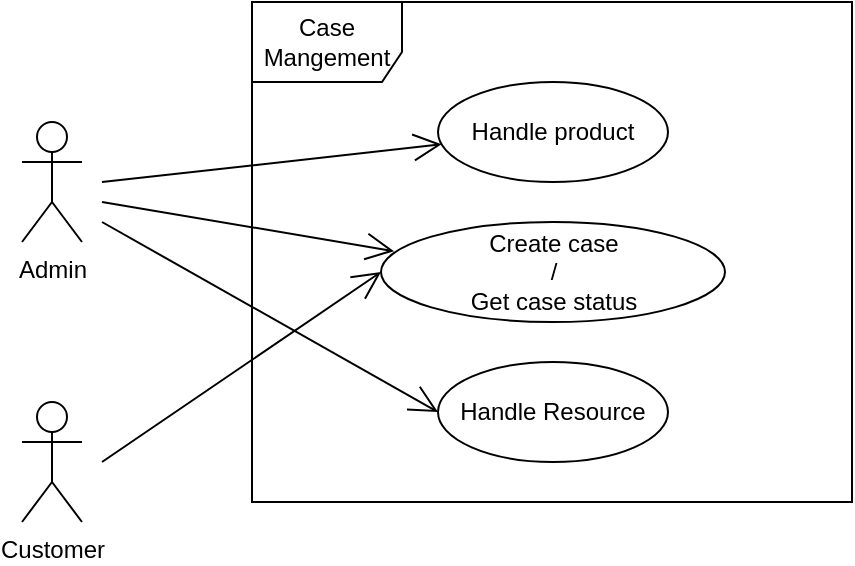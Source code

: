 <mxfile version="20.4.1" type="device"><diagram id="Cc1x7q5bIr0PyPdYBD-H" name="Page-1"><mxGraphModel dx="1038" dy="479" grid="1" gridSize="10" guides="1" tooltips="1" connect="1" arrows="1" fold="1" page="1" pageScale="1" pageWidth="850" pageHeight="1100" math="0" shadow="0"><root><mxCell id="0"/><mxCell id="1" parent="0"/><mxCell id="rRr9oFmO2WC43jhoCL1F-30" value="Case Mangement" style="shape=umlFrame;whiteSpace=wrap;html=1;width=75;height=40;" vertex="1" parent="1"><mxGeometry x="275" y="40" width="300" height="250" as="geometry"/></mxCell><mxCell id="rRr9oFmO2WC43jhoCL1F-31" value="Customer" style="shape=umlActor;verticalLabelPosition=bottom;verticalAlign=top;html=1;" vertex="1" parent="1"><mxGeometry x="160" y="240" width="30" height="60" as="geometry"/></mxCell><mxCell id="rRr9oFmO2WC43jhoCL1F-35" value="Admin" style="shape=umlActor;verticalLabelPosition=bottom;verticalAlign=top;html=1;" vertex="1" parent="1"><mxGeometry x="160" y="100" width="30" height="60" as="geometry"/></mxCell><mxCell id="rRr9oFmO2WC43jhoCL1F-37" value="Handle product" style="ellipse;whiteSpace=wrap;html=1;" vertex="1" parent="1"><mxGeometry x="368" y="80" width="115" height="50" as="geometry"/></mxCell><mxCell id="rRr9oFmO2WC43jhoCL1F-39" value="" style="endArrow=open;endFill=1;endSize=12;html=1;rounded=0;" edge="1" parent="1" target="rRr9oFmO2WC43jhoCL1F-37"><mxGeometry width="160" relative="1" as="geometry"><mxPoint x="200" y="130" as="sourcePoint"/><mxPoint x="230" y="80" as="targetPoint"/></mxGeometry></mxCell><mxCell id="rRr9oFmO2WC43jhoCL1F-41" value="Create case&lt;br&gt;/&lt;br&gt;Get case status" style="ellipse;whiteSpace=wrap;html=1;" vertex="1" parent="1"><mxGeometry x="339.5" y="150" width="172" height="50" as="geometry"/></mxCell><mxCell id="rRr9oFmO2WC43jhoCL1F-42" value="" style="endArrow=open;endFill=1;endSize=12;html=1;rounded=0;entryX=0;entryY=0.5;entryDx=0;entryDy=0;" edge="1" parent="1" target="rRr9oFmO2WC43jhoCL1F-41"><mxGeometry width="160" relative="1" as="geometry"><mxPoint x="200" y="270" as="sourcePoint"/><mxPoint x="500" y="240" as="targetPoint"/></mxGeometry></mxCell><mxCell id="rRr9oFmO2WC43jhoCL1F-43" value="" style="endArrow=open;endFill=1;endSize=12;html=1;rounded=0;entryX=0.038;entryY=0.292;entryDx=0;entryDy=0;entryPerimeter=0;" edge="1" parent="1" target="rRr9oFmO2WC43jhoCL1F-41"><mxGeometry width="160" relative="1" as="geometry"><mxPoint x="200" y="140" as="sourcePoint"/><mxPoint x="500" y="240" as="targetPoint"/></mxGeometry></mxCell><mxCell id="rRr9oFmO2WC43jhoCL1F-44" value="Handle Resource" style="ellipse;whiteSpace=wrap;html=1;" vertex="1" parent="1"><mxGeometry x="368" y="220" width="115" height="50" as="geometry"/></mxCell><mxCell id="rRr9oFmO2WC43jhoCL1F-45" value="" style="endArrow=open;endFill=1;endSize=12;html=1;rounded=0;entryX=0;entryY=0.5;entryDx=0;entryDy=0;" edge="1" parent="1" target="rRr9oFmO2WC43jhoCL1F-44"><mxGeometry width="160" relative="1" as="geometry"><mxPoint x="200" y="150" as="sourcePoint"/><mxPoint x="379.79" y="121.19" as="targetPoint"/></mxGeometry></mxCell></root></mxGraphModel></diagram></mxfile>